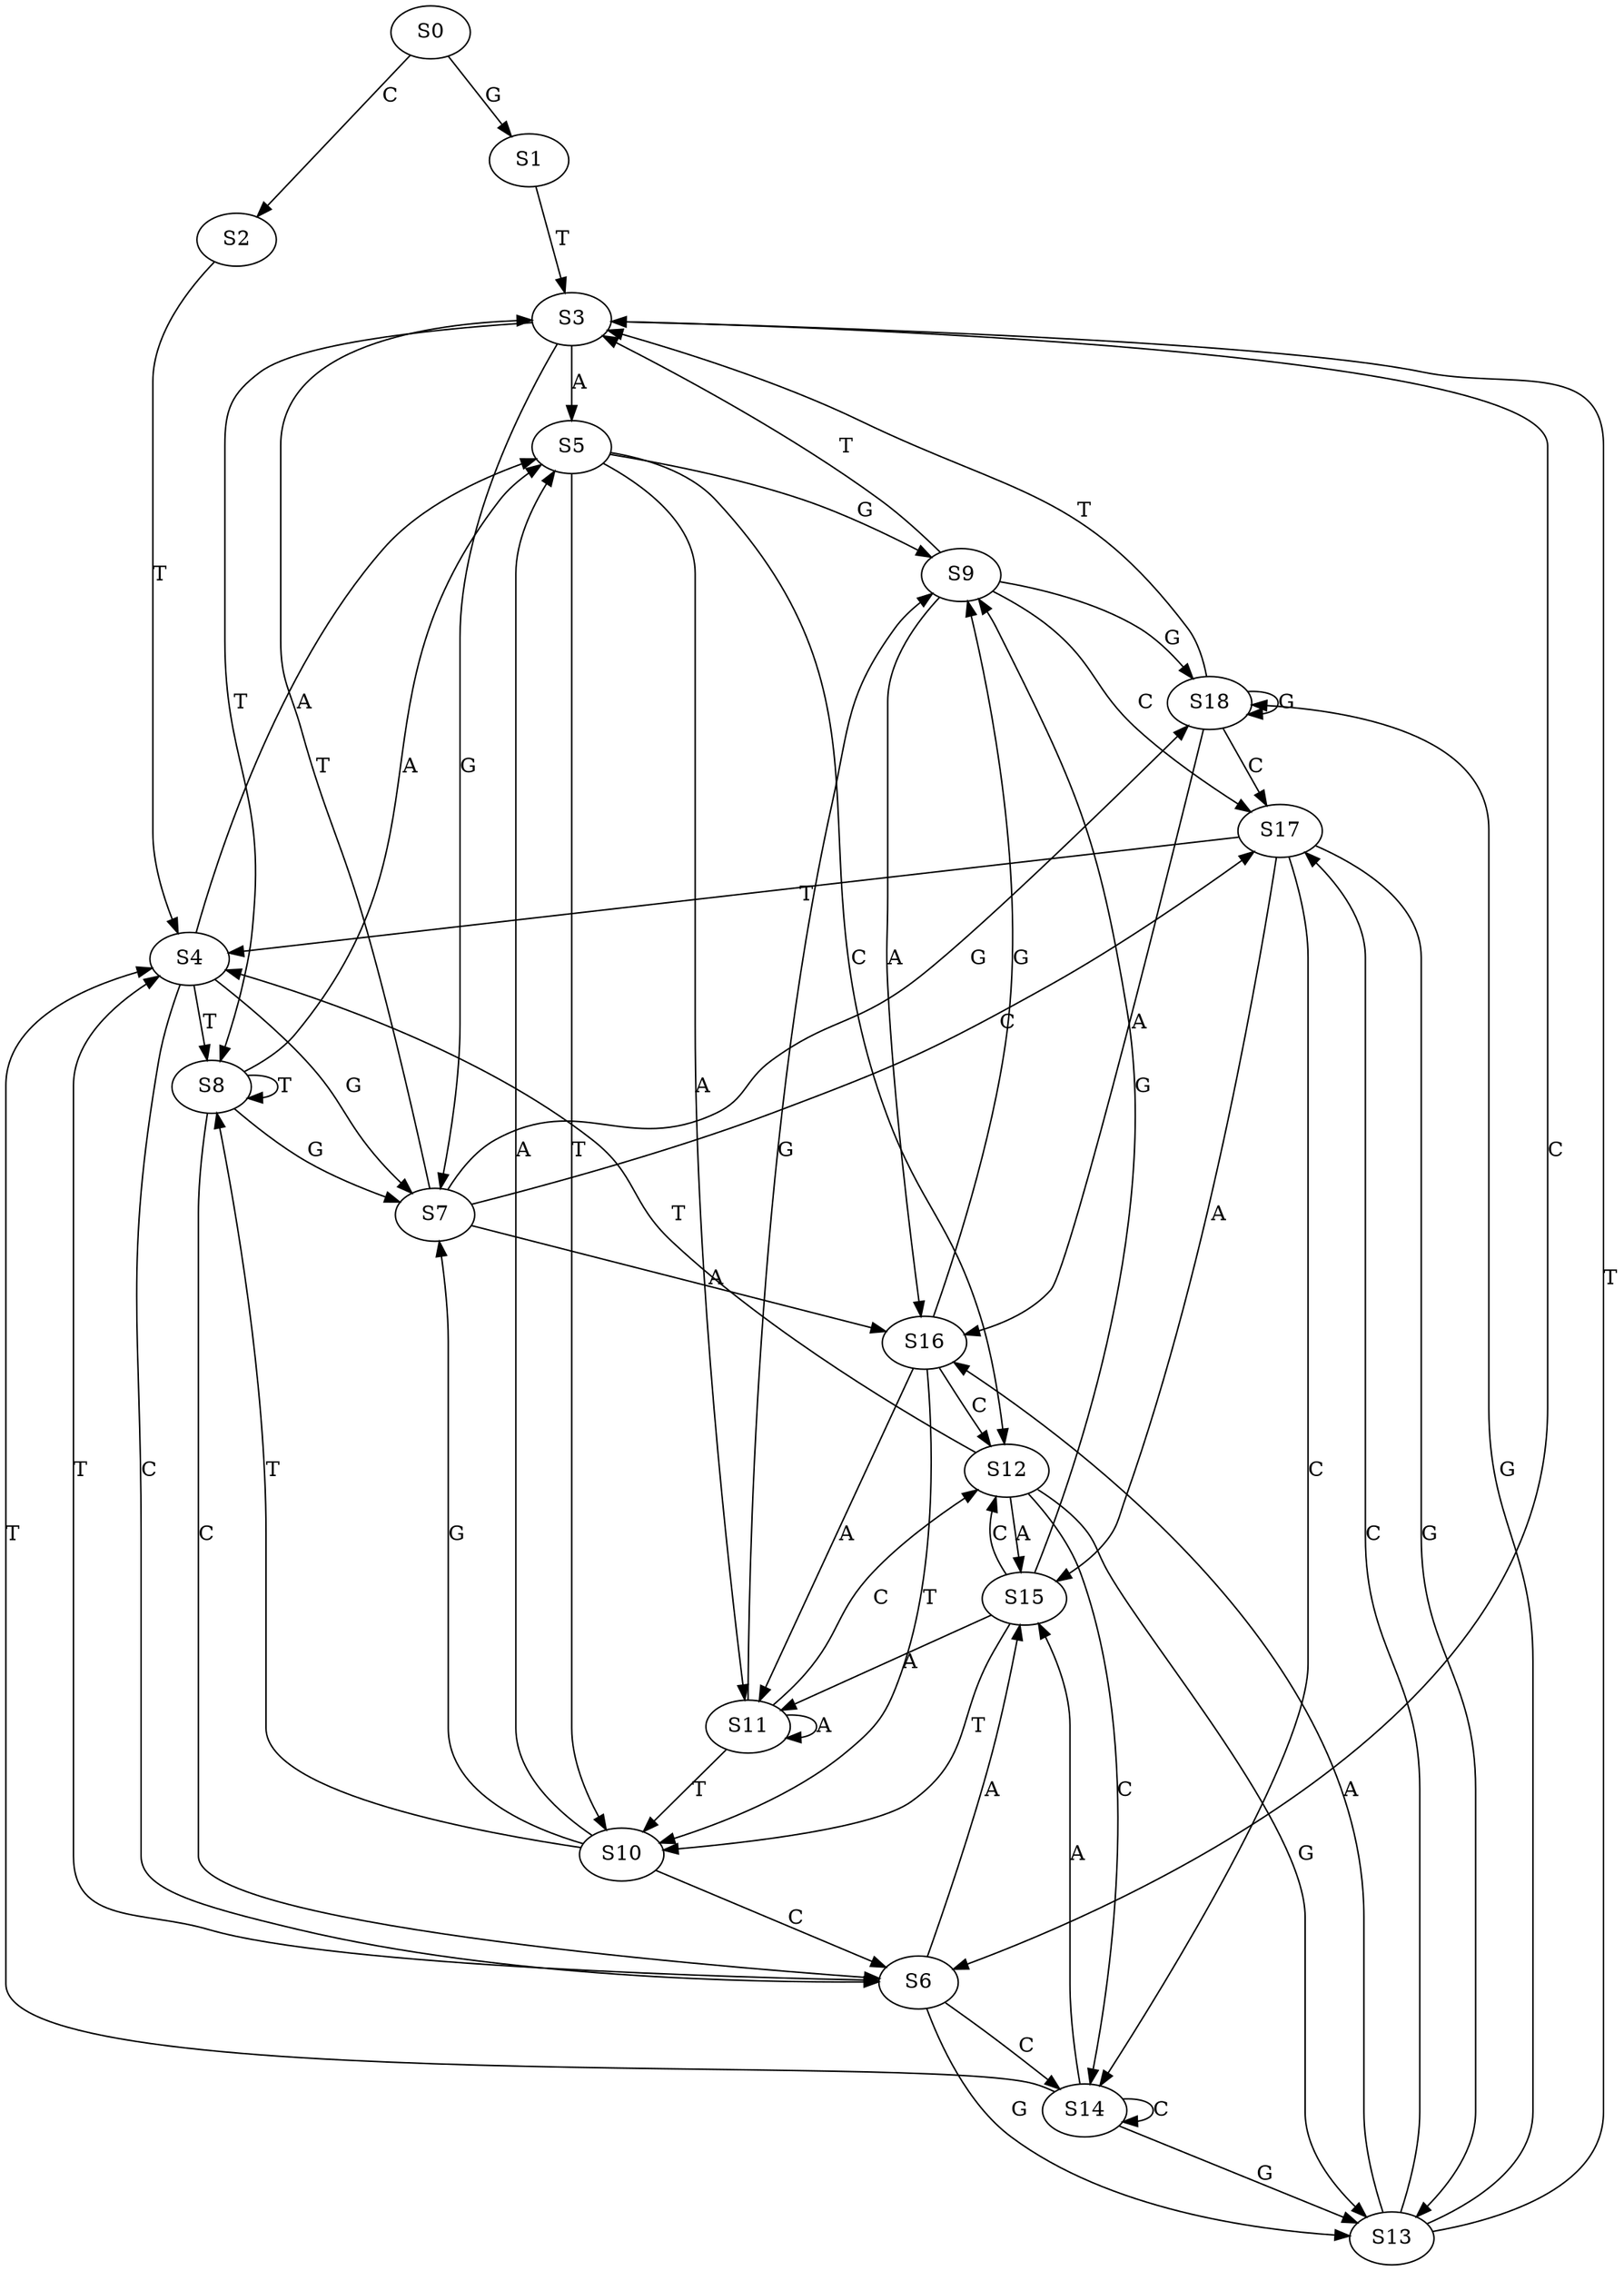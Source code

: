 strict digraph  {
	S0 -> S1 [ label = G ];
	S0 -> S2 [ label = C ];
	S1 -> S3 [ label = T ];
	S2 -> S4 [ label = T ];
	S3 -> S5 [ label = A ];
	S3 -> S6 [ label = C ];
	S3 -> S7 [ label = G ];
	S3 -> S8 [ label = T ];
	S4 -> S7 [ label = G ];
	S4 -> S6 [ label = C ];
	S4 -> S5 [ label = A ];
	S4 -> S8 [ label = T ];
	S5 -> S9 [ label = G ];
	S5 -> S10 [ label = T ];
	S5 -> S11 [ label = A ];
	S5 -> S12 [ label = C ];
	S6 -> S4 [ label = T ];
	S6 -> S13 [ label = G ];
	S6 -> S14 [ label = C ];
	S6 -> S15 [ label = A ];
	S7 -> S16 [ label = A ];
	S7 -> S3 [ label = T ];
	S7 -> S17 [ label = C ];
	S7 -> S18 [ label = G ];
	S8 -> S6 [ label = C ];
	S8 -> S7 [ label = G ];
	S8 -> S8 [ label = T ];
	S8 -> S5 [ label = A ];
	S9 -> S3 [ label = T ];
	S9 -> S18 [ label = G ];
	S9 -> S16 [ label = A ];
	S9 -> S17 [ label = C ];
	S10 -> S5 [ label = A ];
	S10 -> S6 [ label = C ];
	S10 -> S8 [ label = T ];
	S10 -> S7 [ label = G ];
	S11 -> S10 [ label = T ];
	S11 -> S12 [ label = C ];
	S11 -> S9 [ label = G ];
	S11 -> S11 [ label = A ];
	S12 -> S15 [ label = A ];
	S12 -> S4 [ label = T ];
	S12 -> S14 [ label = C ];
	S12 -> S13 [ label = G ];
	S13 -> S18 [ label = G ];
	S13 -> S3 [ label = T ];
	S13 -> S16 [ label = A ];
	S13 -> S17 [ label = C ];
	S14 -> S13 [ label = G ];
	S14 -> S14 [ label = C ];
	S14 -> S15 [ label = A ];
	S14 -> S4 [ label = T ];
	S15 -> S9 [ label = G ];
	S15 -> S10 [ label = T ];
	S15 -> S12 [ label = C ];
	S15 -> S11 [ label = A ];
	S16 -> S9 [ label = G ];
	S16 -> S11 [ label = A ];
	S16 -> S12 [ label = C ];
	S16 -> S10 [ label = T ];
	S17 -> S14 [ label = C ];
	S17 -> S4 [ label = T ];
	S17 -> S13 [ label = G ];
	S17 -> S15 [ label = A ];
	S18 -> S16 [ label = A ];
	S18 -> S3 [ label = T ];
	S18 -> S18 [ label = G ];
	S18 -> S17 [ label = C ];
}
